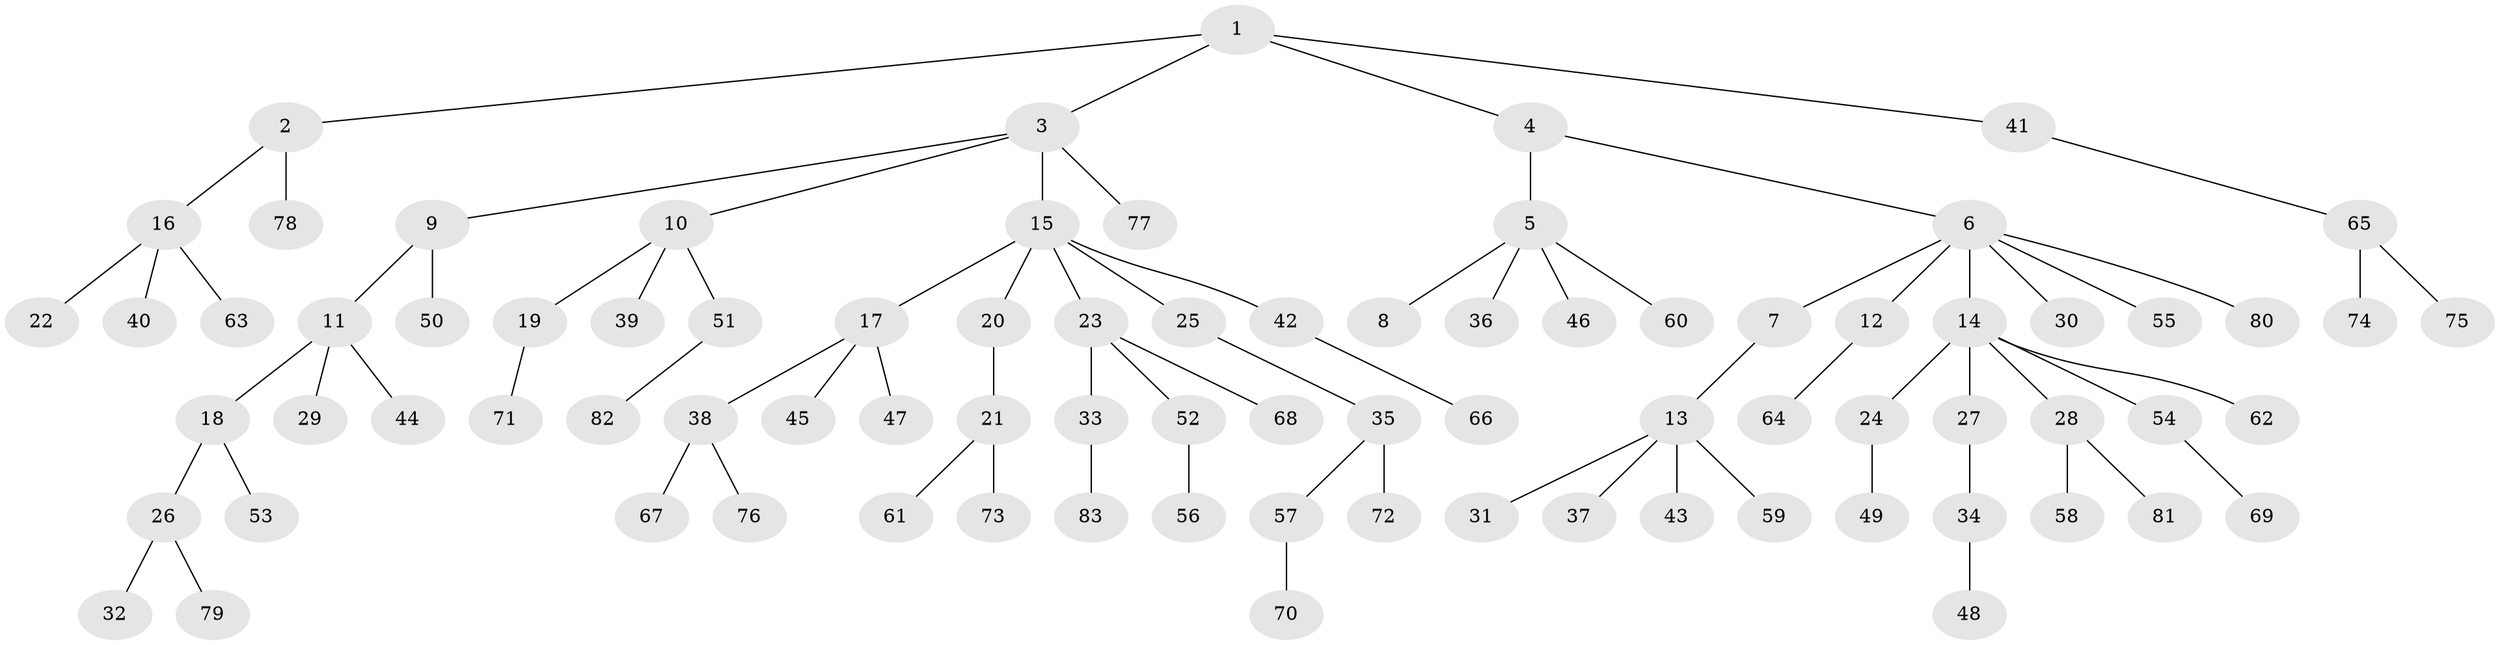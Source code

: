 // Generated by graph-tools (version 1.1) at 2025/15/03/09/25 04:15:23]
// undirected, 83 vertices, 82 edges
graph export_dot {
graph [start="1"]
  node [color=gray90,style=filled];
  1;
  2;
  3;
  4;
  5;
  6;
  7;
  8;
  9;
  10;
  11;
  12;
  13;
  14;
  15;
  16;
  17;
  18;
  19;
  20;
  21;
  22;
  23;
  24;
  25;
  26;
  27;
  28;
  29;
  30;
  31;
  32;
  33;
  34;
  35;
  36;
  37;
  38;
  39;
  40;
  41;
  42;
  43;
  44;
  45;
  46;
  47;
  48;
  49;
  50;
  51;
  52;
  53;
  54;
  55;
  56;
  57;
  58;
  59;
  60;
  61;
  62;
  63;
  64;
  65;
  66;
  67;
  68;
  69;
  70;
  71;
  72;
  73;
  74;
  75;
  76;
  77;
  78;
  79;
  80;
  81;
  82;
  83;
  1 -- 2;
  1 -- 3;
  1 -- 4;
  1 -- 41;
  2 -- 16;
  2 -- 78;
  3 -- 9;
  3 -- 10;
  3 -- 15;
  3 -- 77;
  4 -- 5;
  4 -- 6;
  5 -- 8;
  5 -- 36;
  5 -- 46;
  5 -- 60;
  6 -- 7;
  6 -- 12;
  6 -- 14;
  6 -- 30;
  6 -- 55;
  6 -- 80;
  7 -- 13;
  9 -- 11;
  9 -- 50;
  10 -- 19;
  10 -- 39;
  10 -- 51;
  11 -- 18;
  11 -- 29;
  11 -- 44;
  12 -- 64;
  13 -- 31;
  13 -- 37;
  13 -- 43;
  13 -- 59;
  14 -- 24;
  14 -- 27;
  14 -- 28;
  14 -- 54;
  14 -- 62;
  15 -- 17;
  15 -- 20;
  15 -- 23;
  15 -- 25;
  15 -- 42;
  16 -- 22;
  16 -- 40;
  16 -- 63;
  17 -- 38;
  17 -- 45;
  17 -- 47;
  18 -- 26;
  18 -- 53;
  19 -- 71;
  20 -- 21;
  21 -- 61;
  21 -- 73;
  23 -- 33;
  23 -- 52;
  23 -- 68;
  24 -- 49;
  25 -- 35;
  26 -- 32;
  26 -- 79;
  27 -- 34;
  28 -- 58;
  28 -- 81;
  33 -- 83;
  34 -- 48;
  35 -- 57;
  35 -- 72;
  38 -- 67;
  38 -- 76;
  41 -- 65;
  42 -- 66;
  51 -- 82;
  52 -- 56;
  54 -- 69;
  57 -- 70;
  65 -- 74;
  65 -- 75;
}
